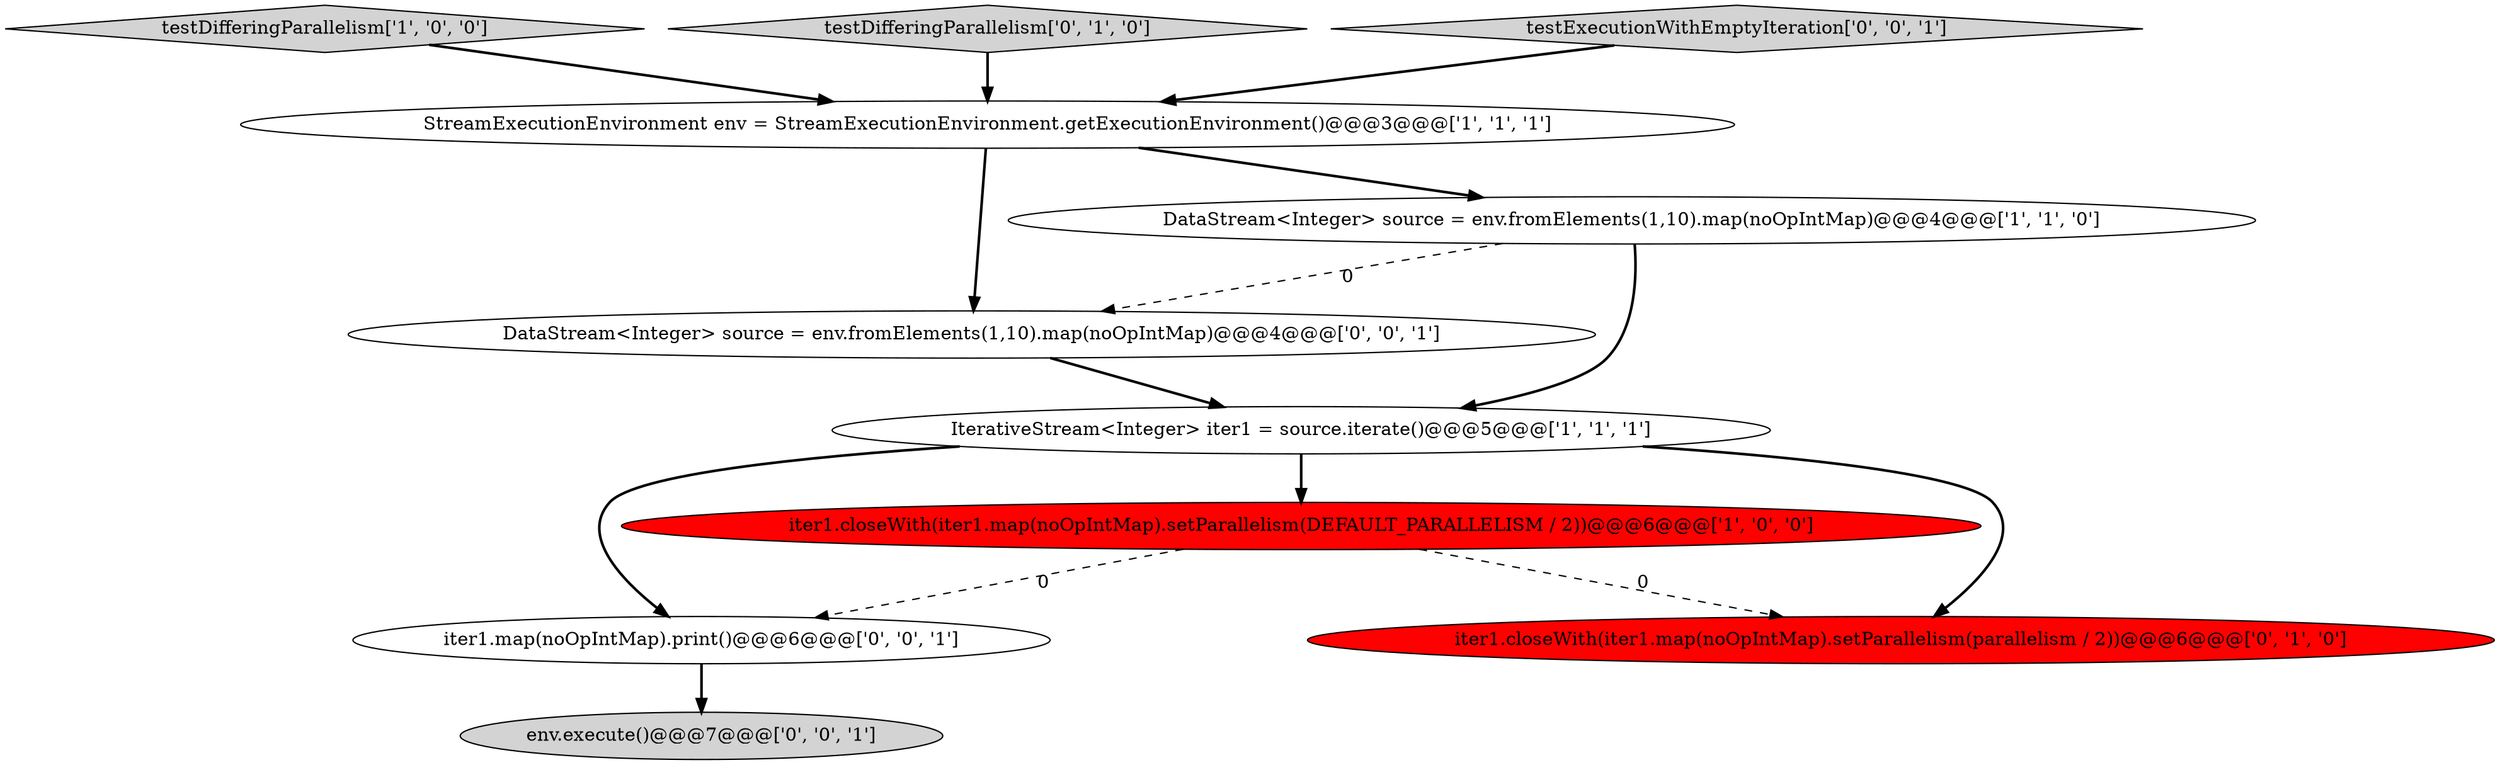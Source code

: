digraph {
8 [style = filled, label = "DataStream<Integer> source = env.fromElements(1,10).map(noOpIntMap)@@@4@@@['0', '0', '1']", fillcolor = white, shape = ellipse image = "AAA0AAABBB3BBB"];
1 [style = filled, label = "DataStream<Integer> source = env.fromElements(1,10).map(noOpIntMap)@@@4@@@['1', '1', '0']", fillcolor = white, shape = ellipse image = "AAA0AAABBB1BBB"];
2 [style = filled, label = "testDifferingParallelism['1', '0', '0']", fillcolor = lightgray, shape = diamond image = "AAA0AAABBB1BBB"];
4 [style = filled, label = "IterativeStream<Integer> iter1 = source.iterate()@@@5@@@['1', '1', '1']", fillcolor = white, shape = ellipse image = "AAA0AAABBB1BBB"];
0 [style = filled, label = "StreamExecutionEnvironment env = StreamExecutionEnvironment.getExecutionEnvironment()@@@3@@@['1', '1', '1']", fillcolor = white, shape = ellipse image = "AAA0AAABBB1BBB"];
5 [style = filled, label = "testDifferingParallelism['0', '1', '0']", fillcolor = lightgray, shape = diamond image = "AAA0AAABBB2BBB"];
10 [style = filled, label = "testExecutionWithEmptyIteration['0', '0', '1']", fillcolor = lightgray, shape = diamond image = "AAA0AAABBB3BBB"];
3 [style = filled, label = "iter1.closeWith(iter1.map(noOpIntMap).setParallelism(DEFAULT_PARALLELISM / 2))@@@6@@@['1', '0', '0']", fillcolor = red, shape = ellipse image = "AAA1AAABBB1BBB"];
9 [style = filled, label = "iter1.map(noOpIntMap).print()@@@6@@@['0', '0', '1']", fillcolor = white, shape = ellipse image = "AAA0AAABBB3BBB"];
6 [style = filled, label = "iter1.closeWith(iter1.map(noOpIntMap).setParallelism(parallelism / 2))@@@6@@@['0', '1', '0']", fillcolor = red, shape = ellipse image = "AAA1AAABBB2BBB"];
7 [style = filled, label = "env.execute()@@@7@@@['0', '0', '1']", fillcolor = lightgray, shape = ellipse image = "AAA0AAABBB3BBB"];
4->9 [style = bold, label=""];
4->3 [style = bold, label=""];
1->8 [style = dashed, label="0"];
1->4 [style = bold, label=""];
2->0 [style = bold, label=""];
3->6 [style = dashed, label="0"];
8->4 [style = bold, label=""];
5->0 [style = bold, label=""];
9->7 [style = bold, label=""];
3->9 [style = dashed, label="0"];
4->6 [style = bold, label=""];
0->1 [style = bold, label=""];
10->0 [style = bold, label=""];
0->8 [style = bold, label=""];
}
